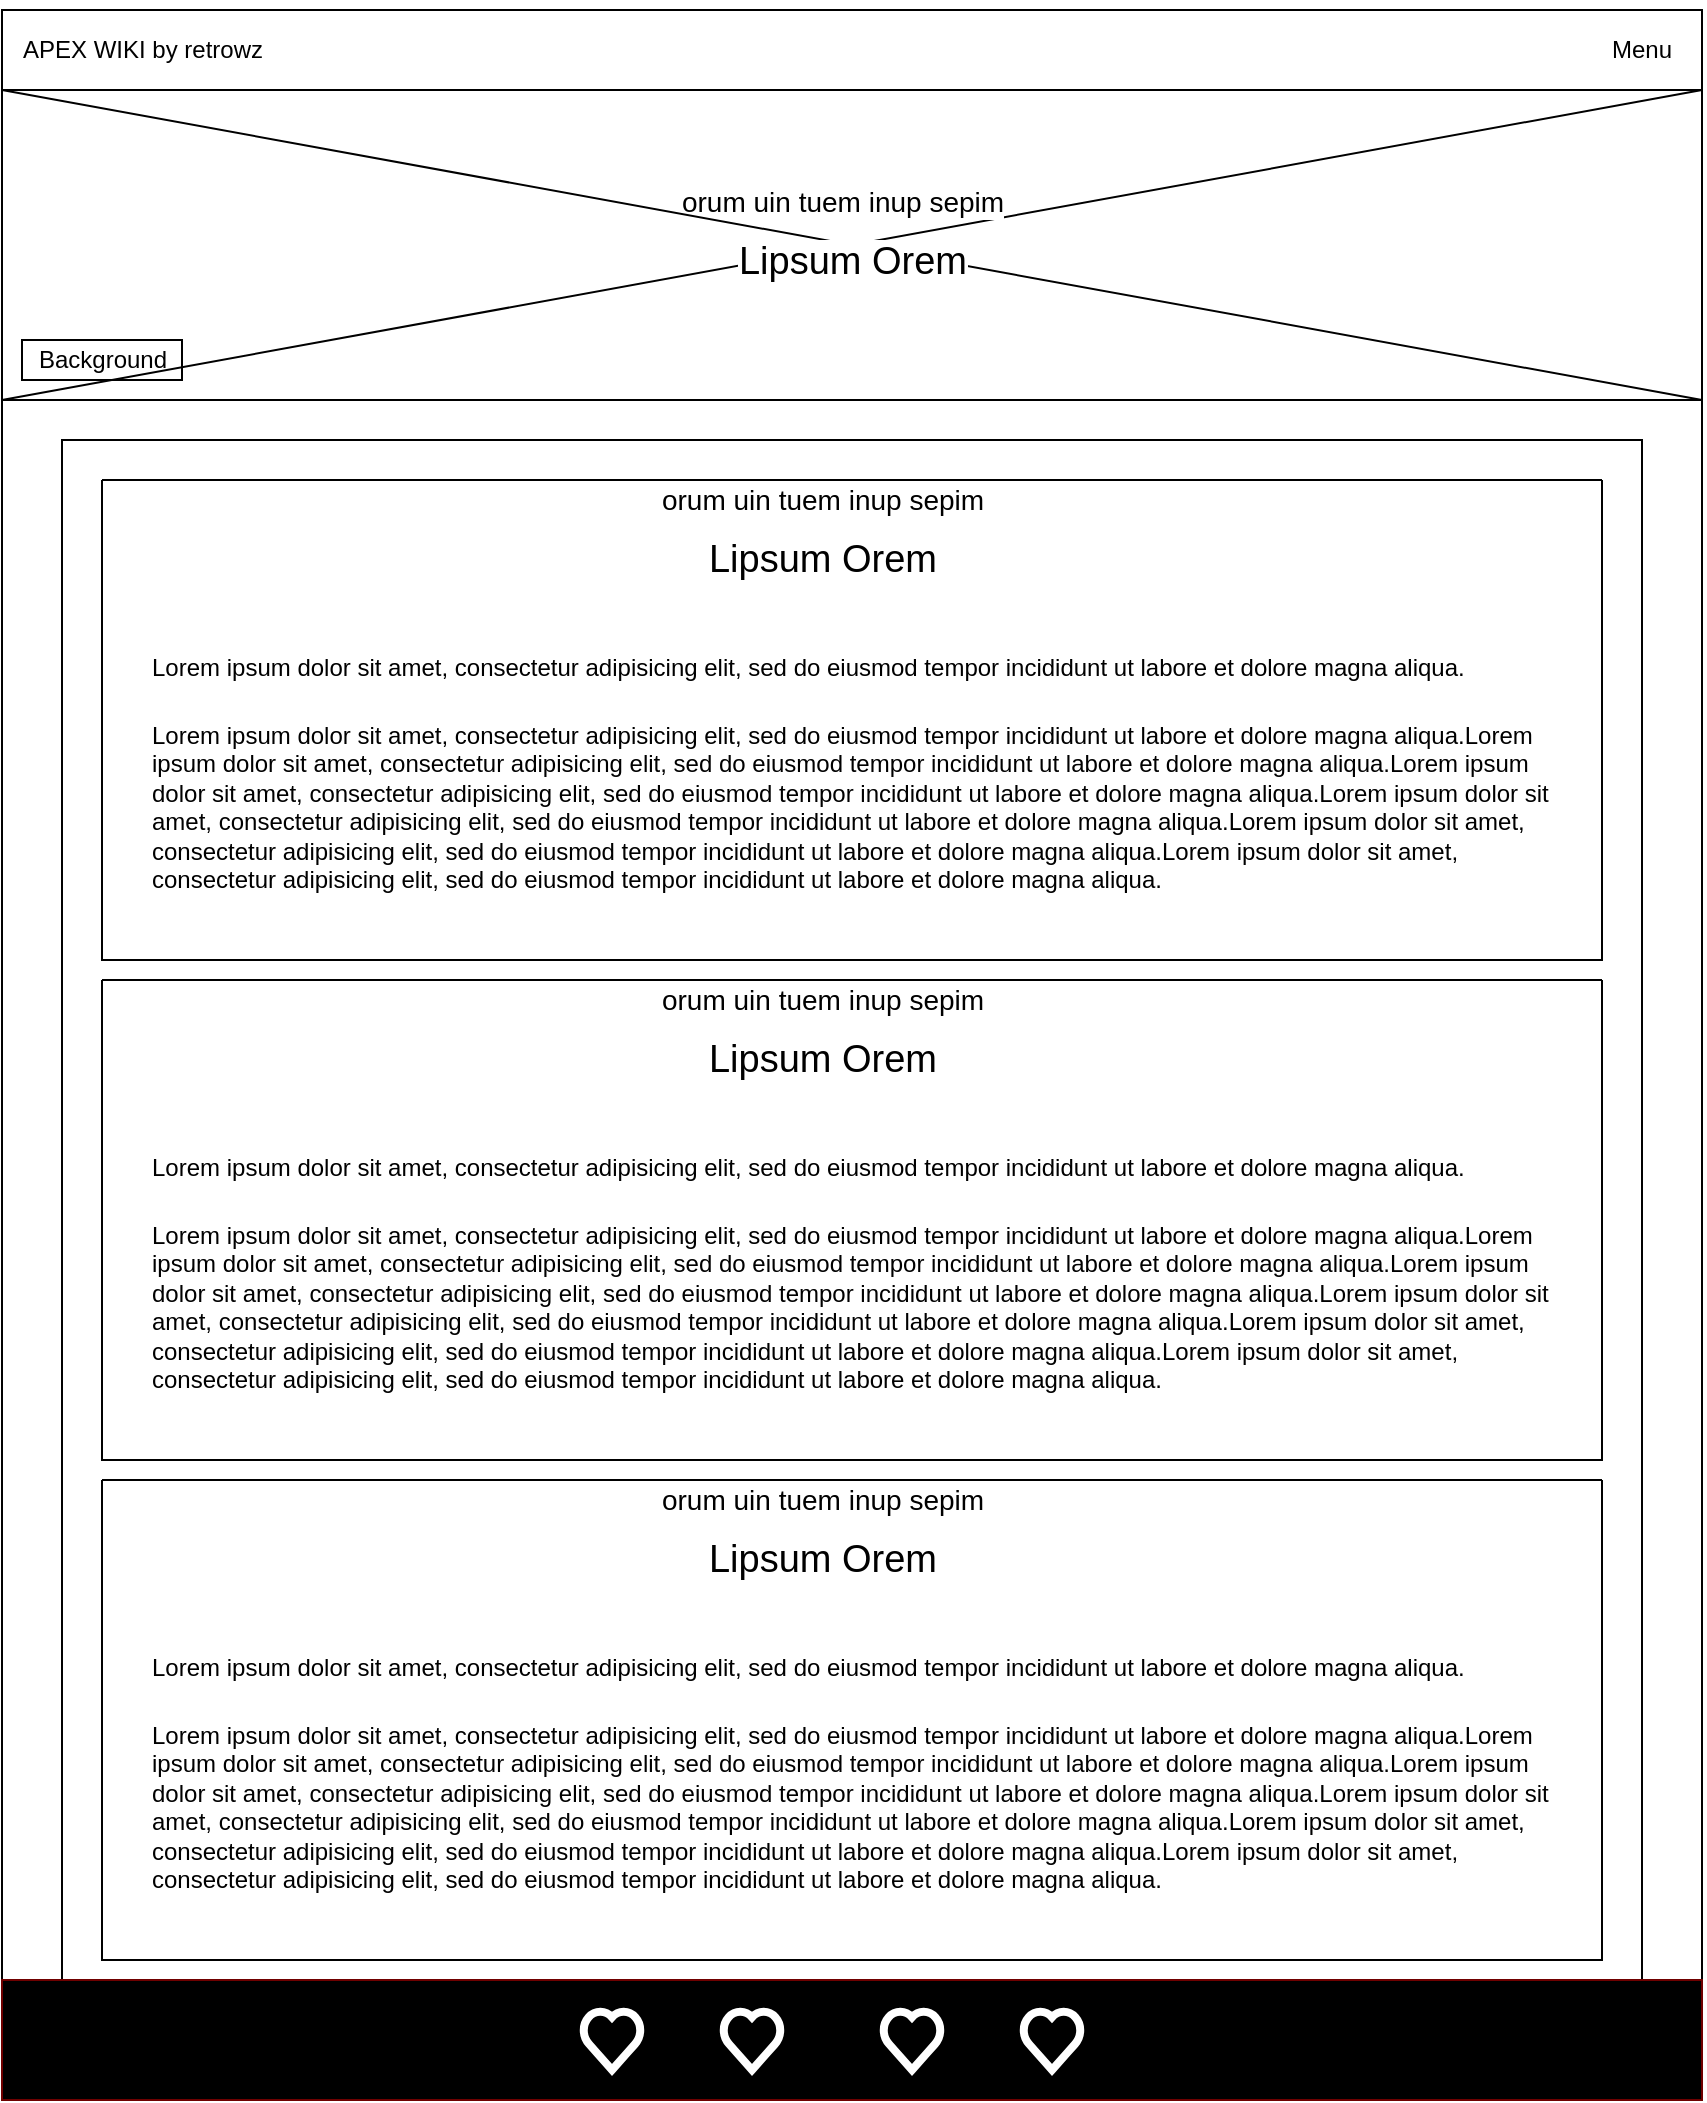 <mxfile version="20.5.1" type="github">
  <diagram id="53hnsE5uCV1dhJbkJDx_" name="Page-1">
    <mxGraphModel dx="1135" dy="764" grid="1" gridSize="10" guides="1" tooltips="1" connect="1" arrows="1" fold="1" page="1" pageScale="1" pageWidth="850" pageHeight="1100" math="0" shadow="0">
      <root>
        <mxCell id="0" />
        <mxCell id="1" parent="0" />
        <mxCell id="FDCc68zR9kzrdLwON3WZ-1" value="" style="rounded=0;whiteSpace=wrap;html=1;" parent="1" vertex="1">
          <mxGeometry y="5" width="850" height="40" as="geometry" />
        </mxCell>
        <mxCell id="FDCc68zR9kzrdLwON3WZ-2" value="APEX WIKI by retrowz" style="text;html=1;align=center;verticalAlign=middle;resizable=0;points=[];autosize=1;strokeColor=none;fillColor=none;" parent="1" vertex="1">
          <mxGeometry y="15" width="140" height="20" as="geometry" />
        </mxCell>
        <mxCell id="FDCc68zR9kzrdLwON3WZ-4" value="Menu" style="text;html=1;strokeColor=none;fillColor=none;align=center;verticalAlign=middle;whiteSpace=wrap;rounded=0;" parent="1" vertex="1">
          <mxGeometry x="790" y="10" width="60" height="30" as="geometry" />
        </mxCell>
        <mxCell id="FDCc68zR9kzrdLwON3WZ-10" value="" style="shape=image;html=1;verticalAlign=top;verticalLabelPosition=bottom;labelBackgroundColor=#ffffff;imageAspect=0;aspect=fixed;image=https://cdn4.iconfinder.com/data/icons/basic-user-interface-2/512/User_Interface-03-128.png" parent="1" vertex="1">
          <mxGeometry x="770" width="50" height="50" as="geometry" />
        </mxCell>
        <mxCell id="FDCc68zR9kzrdLwON3WZ-14" value="" style="rounded=0;whiteSpace=wrap;html=1;" parent="1" vertex="1">
          <mxGeometry y="45" width="850" height="155" as="geometry" />
        </mxCell>
        <mxCell id="FDCc68zR9kzrdLwON3WZ-18" value="Background" style="text;html=1;align=center;verticalAlign=middle;resizable=0;points=[];autosize=1;strokeColor=default;fillColor=none;" parent="1" vertex="1">
          <mxGeometry x="10" y="170" width="80" height="20" as="geometry" />
        </mxCell>
        <mxCell id="XvUR0WxR7WsCzKSNiVRB-1" style="edgeStyle=orthogonalEdgeStyle;rounded=0;orthogonalLoop=1;jettySize=auto;html=1;exitX=0.5;exitY=1;exitDx=0;exitDy=0;" parent="1" source="FDCc68zR9kzrdLwON3WZ-14" target="FDCc68zR9kzrdLwON3WZ-14" edge="1">
          <mxGeometry relative="1" as="geometry" />
        </mxCell>
        <mxCell id="XvUR0WxR7WsCzKSNiVRB-3" value="" style="endArrow=none;html=1;rounded=0;entryX=1;entryY=1;entryDx=0;entryDy=0;exitX=0;exitY=1;exitDx=0;exitDy=0;" parent="1" source="FDCc68zR9kzrdLwON3WZ-14" target="FDCc68zR9kzrdLwON3WZ-1" edge="1">
          <mxGeometry width="50" height="50" relative="1" as="geometry">
            <mxPoint x="400" y="200" as="sourcePoint" />
            <mxPoint x="450" y="150" as="targetPoint" />
          </mxGeometry>
        </mxCell>
        <mxCell id="XvUR0WxR7WsCzKSNiVRB-4" value="orum uin tuem inup sepim" style="edgeLabel;html=1;align=center;verticalAlign=middle;resizable=0;points=[];fontSize=14;" parent="XvUR0WxR7WsCzKSNiVRB-3" vertex="1" connectable="0">
          <mxGeometry x="-0.333" y="3" relative="1" as="geometry">
            <mxPoint x="137" y="-45" as="offset" />
          </mxGeometry>
        </mxCell>
        <mxCell id="XvUR0WxR7WsCzKSNiVRB-5" value="" style="endArrow=none;html=1;rounded=0;exitX=1;exitY=1;exitDx=0;exitDy=0;entryX=0;entryY=0;entryDx=0;entryDy=0;" parent="1" source="FDCc68zR9kzrdLwON3WZ-14" target="FDCc68zR9kzrdLwON3WZ-14" edge="1">
          <mxGeometry width="50" height="50" relative="1" as="geometry">
            <mxPoint x="10.0" y="210" as="sourcePoint" />
            <mxPoint x="790" y="60" as="targetPoint" />
          </mxGeometry>
        </mxCell>
        <mxCell id="XvUR0WxR7WsCzKSNiVRB-6" value="Lipsum Orem" style="edgeLabel;html=1;align=center;verticalAlign=middle;resizable=0;points=[];fontSize=19;" parent="XvUR0WxR7WsCzKSNiVRB-5" vertex="1" connectable="0">
          <mxGeometry x="-0.333" y="3" relative="1" as="geometry">
            <mxPoint x="-141" y="-21" as="offset" />
          </mxGeometry>
        </mxCell>
        <mxCell id="XvUR0WxR7WsCzKSNiVRB-9" value="" style="whiteSpace=wrap;html=1;aspect=fixed;fontSize=14;" parent="1" vertex="1">
          <mxGeometry y="200" width="850" height="850" as="geometry" />
        </mxCell>
        <mxCell id="XvUR0WxR7WsCzKSNiVRB-11" value="" style="whiteSpace=wrap;html=1;aspect=fixed;fontSize=14;" parent="1" vertex="1">
          <mxGeometry x="30" y="220" width="790" height="790" as="geometry" />
        </mxCell>
        <mxCell id="XvUR0WxR7WsCzKSNiVRB-12" value="" style="rounded=0;whiteSpace=wrap;html=1;fontSize=14;fillColor=#000000;fontColor=#ffffff;strokeColor=#6F0000;" parent="1" vertex="1">
          <mxGeometry y="990" width="850" height="60" as="geometry" />
        </mxCell>
        <mxCell id="XvUR0WxR7WsCzKSNiVRB-13" value="" style="verticalLabelPosition=bottom;verticalAlign=top;html=1;shape=mxgraph.basic.heart;fontSize=14;fillColor=#000000;strokeColor=#FFFFFF;strokeWidth=4;" parent="1" vertex="1">
          <mxGeometry x="290" y="1005" width="30" height="30" as="geometry" />
        </mxCell>
        <mxCell id="XvUR0WxR7WsCzKSNiVRB-14" value="" style="verticalLabelPosition=bottom;verticalAlign=top;html=1;shape=mxgraph.basic.heart;fontSize=14;fillColor=#000000;strokeColor=#FFFFFF;strokeWidth=4;" parent="1" vertex="1">
          <mxGeometry x="360" y="1005" width="30" height="30" as="geometry" />
        </mxCell>
        <mxCell id="XvUR0WxR7WsCzKSNiVRB-15" value="" style="verticalLabelPosition=bottom;verticalAlign=top;html=1;shape=mxgraph.basic.heart;fontSize=14;fillColor=#000000;strokeColor=#FFFFFF;strokeWidth=4;" parent="1" vertex="1">
          <mxGeometry x="440" y="1005" width="30" height="30" as="geometry" />
        </mxCell>
        <mxCell id="XvUR0WxR7WsCzKSNiVRB-16" value="" style="verticalLabelPosition=bottom;verticalAlign=top;html=1;shape=mxgraph.basic.heart;fontSize=14;fillColor=#000000;strokeColor=#FFFFFF;strokeWidth=4;" parent="1" vertex="1">
          <mxGeometry x="510" y="1005" width="30" height="30" as="geometry" />
        </mxCell>
        <mxCell id="XvUR0WxR7WsCzKSNiVRB-17" value="orum uin tuem inup sepim" style="edgeLabel;html=1;align=center;verticalAlign=middle;resizable=0;points=[];fontSize=14;" parent="1" vertex="1" connectable="0">
          <mxGeometry x="410.0" y="250.003" as="geometry" />
        </mxCell>
        <mxCell id="XvUR0WxR7WsCzKSNiVRB-18" value="Lipsum Orem" style="edgeLabel;html=1;align=center;verticalAlign=middle;resizable=0;points=[];fontSize=19;" parent="1" vertex="1" connectable="0">
          <mxGeometry x="410.004" y="279.996" as="geometry" />
        </mxCell>
        <mxCell id="0LS0zIy-nL9jBfDsrK5X-1" value="&lt;h1&gt;&lt;span style=&quot;background-color: initial; font-size: 12px; font-weight: normal;&quot;&gt;Lorem ipsum dolor sit amet, consectetur adipisicing elit, sed do eiusmod tempor incididunt ut labore et dolore magna aliqua.&lt;/span&gt;&lt;/h1&gt;Lorem ipsum dolor sit amet, consectetur adipisicing elit, sed do eiusmod tempor incididunt ut labore et dolore magna aliqua.Lorem ipsum dolor sit amet, consectetur adipisicing elit, sed do eiusmod tempor incididunt ut labore et dolore magna aliqua.Lorem ipsum dolor sit amet, consectetur adipisicing elit, sed do eiusmod tempor incididunt ut labore et dolore magna aliqua.Lorem ipsum dolor sit amet, consectetur adipisicing elit, sed do eiusmod tempor incididunt ut labore et dolore magna aliqua.Lorem ipsum dolor sit amet, consectetur adipisicing elit, sed do eiusmod tempor incididunt ut labore et dolore magna aliqua.Lorem ipsum dolor sit amet, consectetur adipisicing elit, sed do eiusmod tempor incididunt ut labore et dolore magna aliqua." style="text;html=1;strokeColor=none;fillColor=none;spacing=5;spacingTop=-20;whiteSpace=wrap;overflow=hidden;rounded=0;" vertex="1" parent="1">
          <mxGeometry x="70" y="310" width="710" height="190" as="geometry" />
        </mxCell>
        <mxCell id="0LS0zIy-nL9jBfDsrK5X-2" value="orum uin tuem inup sepim" style="edgeLabel;html=1;align=center;verticalAlign=middle;resizable=0;points=[];fontSize=14;" vertex="1" connectable="0" parent="1">
          <mxGeometry x="410.0" y="500.003" as="geometry" />
        </mxCell>
        <mxCell id="0LS0zIy-nL9jBfDsrK5X-3" value="Lipsum Orem" style="edgeLabel;html=1;align=center;verticalAlign=middle;resizable=0;points=[];fontSize=19;" vertex="1" connectable="0" parent="1">
          <mxGeometry x="410.004" y="529.996" as="geometry" />
        </mxCell>
        <mxCell id="0LS0zIy-nL9jBfDsrK5X-4" value="&lt;h1&gt;&lt;span style=&quot;background-color: initial; font-size: 12px; font-weight: normal;&quot;&gt;Lorem ipsum dolor sit amet, consectetur adipisicing elit, sed do eiusmod tempor incididunt ut labore et dolore magna aliqua.&lt;/span&gt;&lt;/h1&gt;Lorem ipsum dolor sit amet, consectetur adipisicing elit, sed do eiusmod tempor incididunt ut labore et dolore magna aliqua.Lorem ipsum dolor sit amet, consectetur adipisicing elit, sed do eiusmod tempor incididunt ut labore et dolore magna aliqua.Lorem ipsum dolor sit amet, consectetur adipisicing elit, sed do eiusmod tempor incididunt ut labore et dolore magna aliqua.Lorem ipsum dolor sit amet, consectetur adipisicing elit, sed do eiusmod tempor incididunt ut labore et dolore magna aliqua.Lorem ipsum dolor sit amet, consectetur adipisicing elit, sed do eiusmod tempor incididunt ut labore et dolore magna aliqua.Lorem ipsum dolor sit amet, consectetur adipisicing elit, sed do eiusmod tempor incididunt ut labore et dolore magna aliqua." style="text;html=1;strokeColor=none;fillColor=none;spacing=5;spacingTop=-20;whiteSpace=wrap;overflow=hidden;rounded=0;" vertex="1" parent="1">
          <mxGeometry x="70" y="560" width="710" height="190" as="geometry" />
        </mxCell>
        <mxCell id="0LS0zIy-nL9jBfDsrK5X-5" value="" style="swimlane;startSize=0;" vertex="1" parent="1">
          <mxGeometry x="50" y="490" width="750" height="240" as="geometry" />
        </mxCell>
        <mxCell id="0LS0zIy-nL9jBfDsrK5X-6" value="" style="swimlane;startSize=0;" vertex="1" parent="1">
          <mxGeometry x="50" y="240" width="750" height="240" as="geometry" />
        </mxCell>
        <mxCell id="0LS0zIy-nL9jBfDsrK5X-11" value="orum uin tuem inup sepim" style="edgeLabel;html=1;align=center;verticalAlign=middle;resizable=0;points=[];fontSize=14;" vertex="1" connectable="0" parent="1">
          <mxGeometry x="410.0" y="750.003" as="geometry" />
        </mxCell>
        <mxCell id="0LS0zIy-nL9jBfDsrK5X-12" value="Lipsum Orem" style="edgeLabel;html=1;align=center;verticalAlign=middle;resizable=0;points=[];fontSize=19;" vertex="1" connectable="0" parent="1">
          <mxGeometry x="410.004" y="779.996" as="geometry" />
        </mxCell>
        <mxCell id="0LS0zIy-nL9jBfDsrK5X-13" value="&lt;h1&gt;&lt;span style=&quot;background-color: initial; font-size: 12px; font-weight: normal;&quot;&gt;Lorem ipsum dolor sit amet, consectetur adipisicing elit, sed do eiusmod tempor incididunt ut labore et dolore magna aliqua.&lt;/span&gt;&lt;/h1&gt;Lorem ipsum dolor sit amet, consectetur adipisicing elit, sed do eiusmod tempor incididunt ut labore et dolore magna aliqua.Lorem ipsum dolor sit amet, consectetur adipisicing elit, sed do eiusmod tempor incididunt ut labore et dolore magna aliqua.Lorem ipsum dolor sit amet, consectetur adipisicing elit, sed do eiusmod tempor incididunt ut labore et dolore magna aliqua.Lorem ipsum dolor sit amet, consectetur adipisicing elit, sed do eiusmod tempor incididunt ut labore et dolore magna aliqua.Lorem ipsum dolor sit amet, consectetur adipisicing elit, sed do eiusmod tempor incididunt ut labore et dolore magna aliqua.Lorem ipsum dolor sit amet, consectetur adipisicing elit, sed do eiusmod tempor incididunt ut labore et dolore magna aliqua." style="text;html=1;strokeColor=none;fillColor=none;spacing=5;spacingTop=-20;whiteSpace=wrap;overflow=hidden;rounded=0;" vertex="1" parent="1">
          <mxGeometry x="70" y="810" width="710" height="190" as="geometry" />
        </mxCell>
        <mxCell id="0LS0zIy-nL9jBfDsrK5X-14" value="" style="swimlane;startSize=0;" vertex="1" parent="1">
          <mxGeometry x="50" y="740" width="750" height="240" as="geometry" />
        </mxCell>
      </root>
    </mxGraphModel>
  </diagram>
</mxfile>
